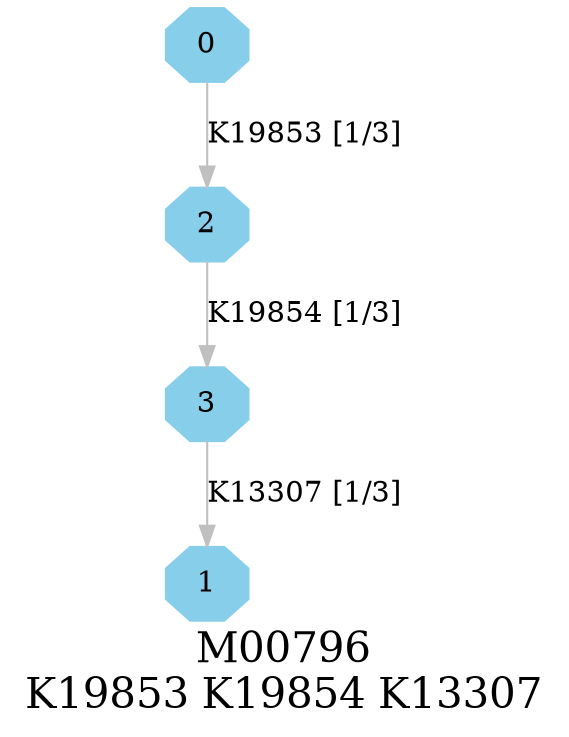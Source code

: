 digraph G {
graph [label="M00796
K19853 K19854 K13307",fontsize=20];
node [shape=box,style=filled];
edge [len=3,color=grey];
{node [width=.3,height=.3,shape=octagon,style=filled,color=skyblue] 0 1 2 3 }
0 -> 2 [label="K19853 [1/3]"];
2 -> 3 [label="K19854 [1/3]"];
3 -> 1 [label="K13307 [1/3]"];
}